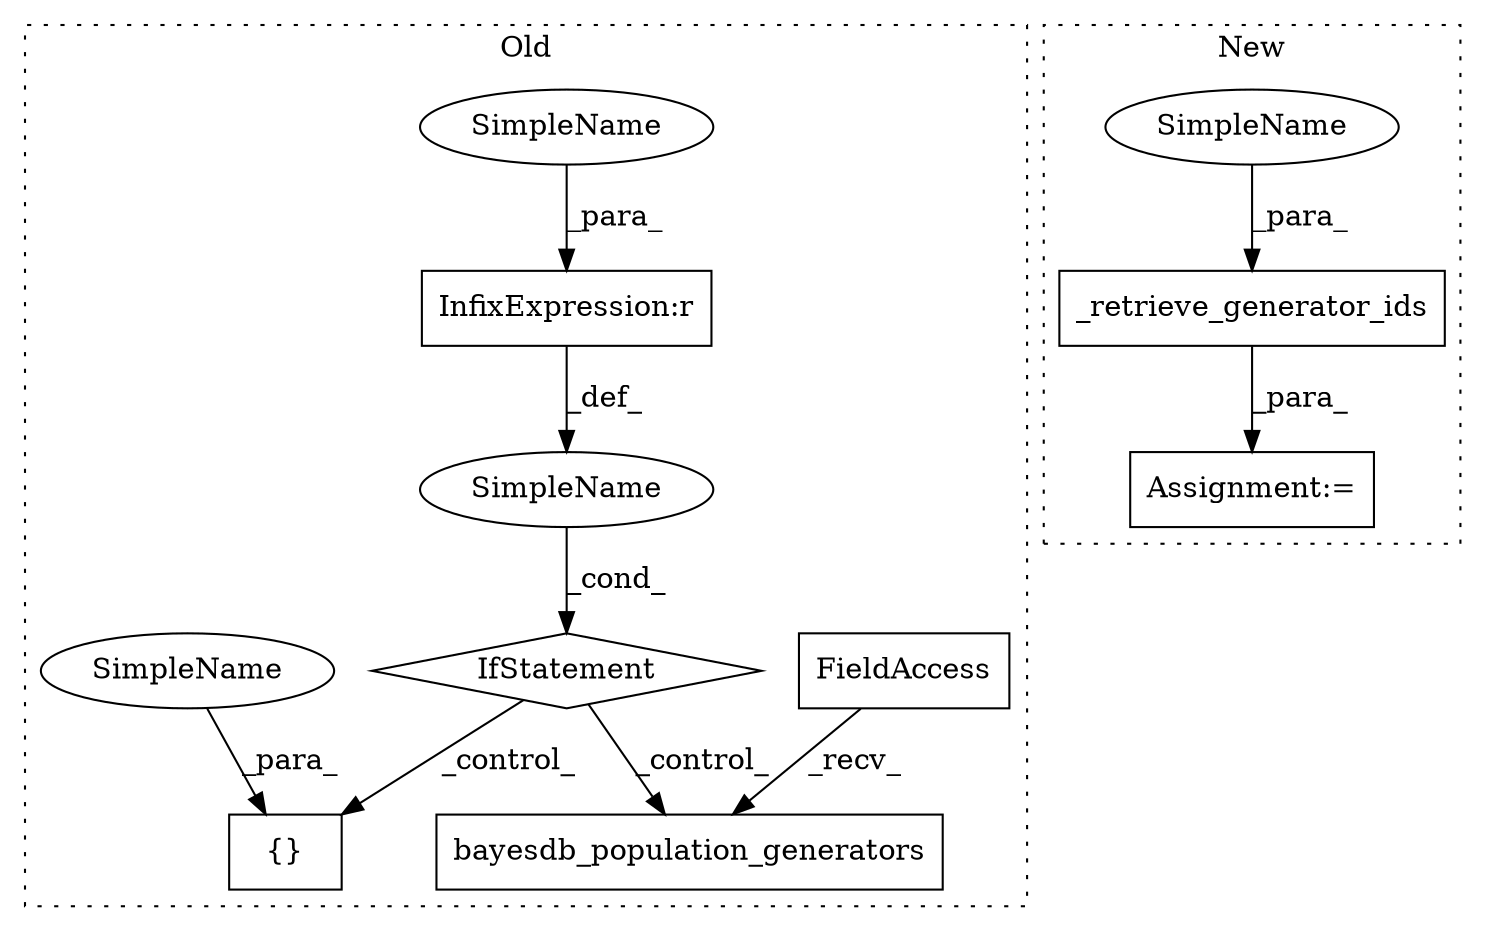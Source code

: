 digraph G {
subgraph cluster0 {
1 [label="{}" a="4" s="19740,19753" l="1,1" shape="box"];
3 [label="InfixExpression:r" a="27" s="19719" l="4" shape="box"];
4 [label="SimpleName" a="42" s="" l="" shape="ellipse"];
5 [label="IfStatement" a="25" s="19728" l="3" shape="diamond"];
6 [label="bayesdb_population_generators" a="32" s="19772,19819" l="30,1" shape="box"];
7 [label="FieldAccess" a="22" s="19757" l="9" shape="box"];
9 [label="SimpleName" a="42" s="19741" l="12" shape="ellipse"];
10 [label="SimpleName" a="42" s="19707" l="12" shape="ellipse"];
label = "Old";
style="dotted";
}
subgraph cluster1 {
2 [label="_retrieve_generator_ids" a="32" s="19490,19544" l="24,1" shape="box"];
8 [label="Assignment:=" a="7" s="19489" l="1" shape="box"];
11 [label="SimpleName" a="42" s="19532" l="12" shape="ellipse"];
label = "New";
style="dotted";
}
2 -> 8 [label="_para_"];
3 -> 4 [label="_def_"];
4 -> 5 [label="_cond_"];
5 -> 6 [label="_control_"];
5 -> 1 [label="_control_"];
7 -> 6 [label="_recv_"];
9 -> 1 [label="_para_"];
10 -> 3 [label="_para_"];
11 -> 2 [label="_para_"];
}